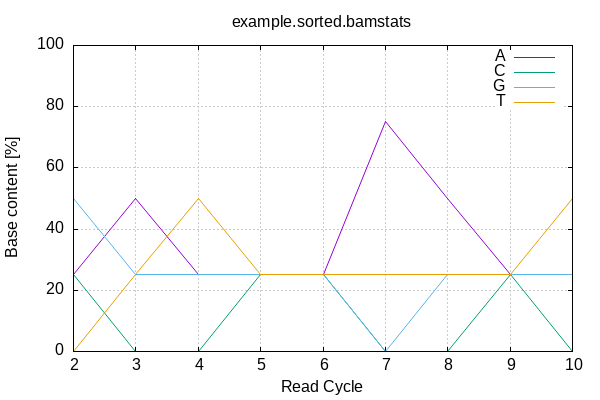 
            set terminal png size 600,400 truecolor
            set output "example.stats/acgt-cycles.png"
            set grid xtics ytics y2tics back lc rgb "#cccccc"
            set style line 1 linecolor rgb "green"
            set style line 2 linecolor rgb "red"
            set style line 3 linecolor rgb "black"
            set style line 4 linecolor rgb "blue"
            set style increment user
            set ylabel "Base content [%]"
            set xlabel "Read Cycle"
            set yrange [0:100]
            set title "example.sorted.bamstats"
            plot '-' w l ti 'A', '-' w l ti 'C', '-' w l ti 'G', '-' w l ti 'T'
        2	25.00
3	50.00
4	25.00
5	25.00
6	25.00
7	75.00
8	50.00
9	25.00
10	25.00
end
2	25.00
3	0.00
4	0.00
5	25.00
6	25.00
7	0.00
8	0.00
9	25.00
10	0.00
end
2	50.00
3	25.00
4	25.00
5	25.00
6	25.00
7	0.00
8	25.00
9	25.00
10	25.00
end
2	0.00
3	25.00
4	50.00
5	25.00
6	25.00
7	25.00
8	25.00
9	25.00
10	50.00
end
